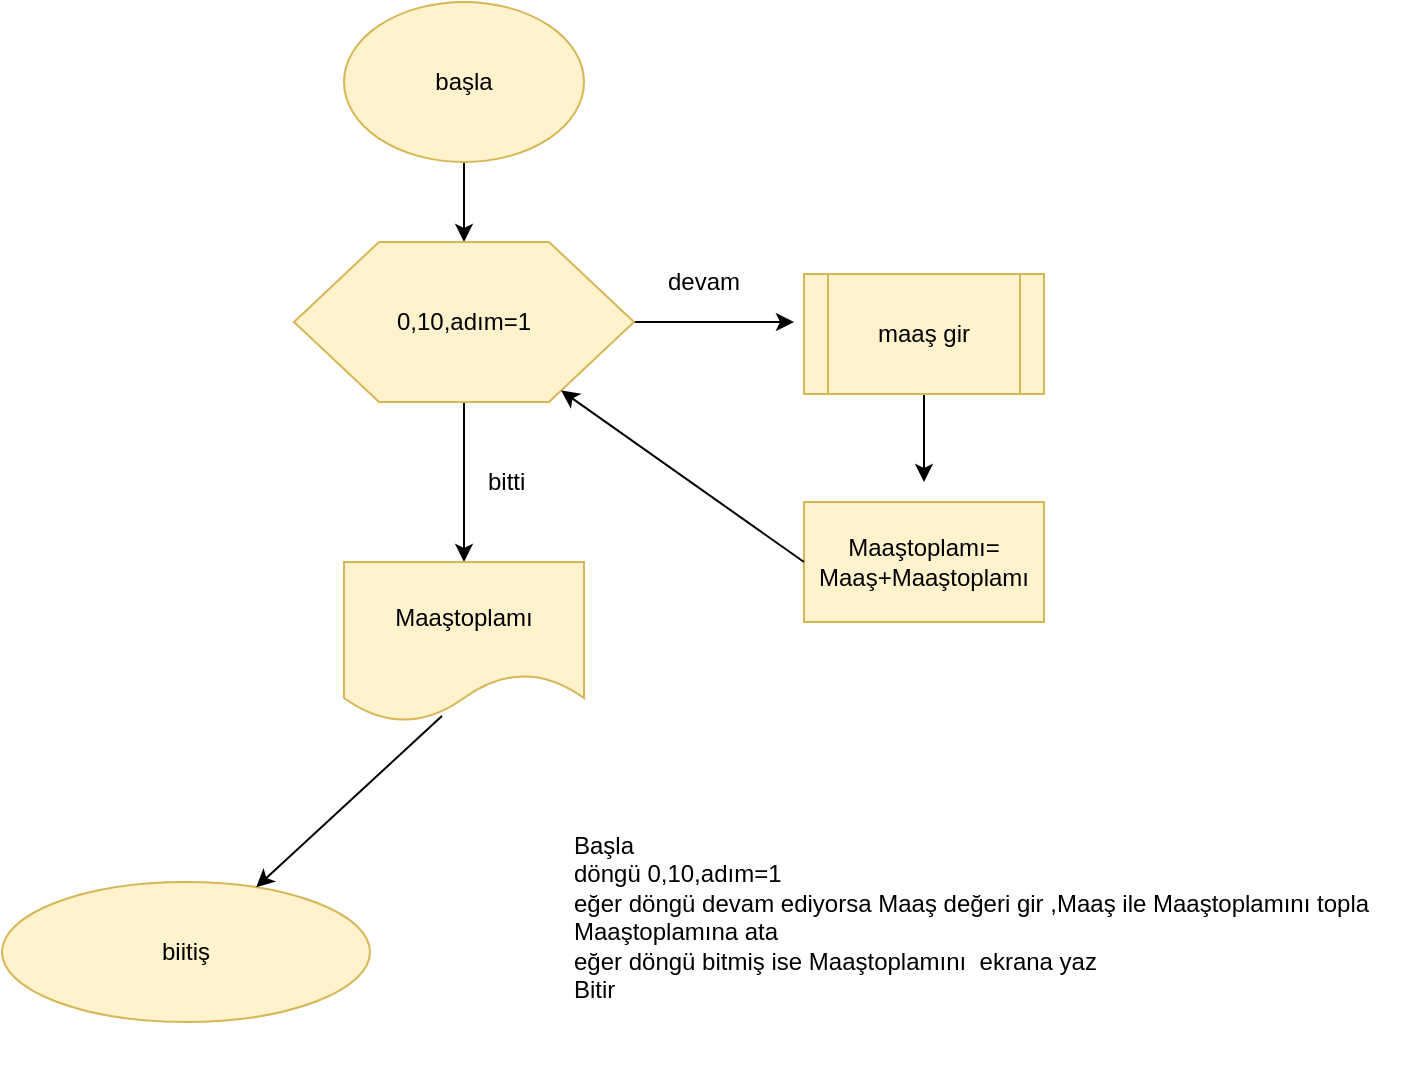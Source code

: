 <mxfile version="12.1.2" type="github" pages="1"><diagram id="Bkv6MoRAspLLLtiPw9Z7" name="Page-1"><mxGraphModel dx="854" dy="436" grid="1" gridSize="10" guides="1" tooltips="1" connect="1" arrows="1" fold="1" page="1" pageScale="1" pageWidth="827" pageHeight="1169" math="0" shadow="0"><root><mxCell id="0"/><mxCell id="1" parent="0"/><mxCell id="Dj79JvxWDG5JrrfBXnpS-1" value="&lt;h1&gt;&lt;br&gt;&lt;/h1&gt;&lt;div&gt;Başla&lt;/div&gt;&lt;div&gt;döngü 0,10,adım=1&lt;/div&gt;&lt;div&gt;eğer döngü devam ediyorsa Maaş değeri gir ,Maaş ile Maaştoplamını topla Maaştoplamına ata&lt;/div&gt;&lt;div&gt;eğer döngü bitmiş ise Maaştoplamını&amp;nbsp; ekrana yaz&amp;nbsp;&lt;/div&gt;&lt;div&gt;Bitir&lt;/div&gt;" style="text;html=1;strokeColor=none;fillColor=none;spacing=5;spacingTop=-20;whiteSpace=wrap;overflow=hidden;rounded=0;" parent="1" vertex="1"><mxGeometry x="390" y="514" width="430" height="180" as="geometry"/></mxCell><mxCell id="Dj79JvxWDG5JrrfBXnpS-5" style="edgeStyle=orthogonalEdgeStyle;rounded=0;orthogonalLoop=1;jettySize=auto;html=1;" parent="1" source="Dj79JvxWDG5JrrfBXnpS-2" target="Dj79JvxWDG5JrrfBXnpS-4" edge="1"><mxGeometry relative="1" as="geometry"/></mxCell><mxCell id="Dj79JvxWDG5JrrfBXnpS-2" value="başla" style="ellipse;whiteSpace=wrap;html=1;fillColor=#fff2cc;strokeColor=#d6b656;" parent="1" vertex="1"><mxGeometry x="280" y="150" width="120" height="80" as="geometry"/></mxCell><mxCell id="Dj79JvxWDG5JrrfBXnpS-9" value="" style="edgeStyle=orthogonalEdgeStyle;rounded=0;orthogonalLoop=1;jettySize=auto;html=1;" parent="1" source="Dj79JvxWDG5JrrfBXnpS-4" edge="1"><mxGeometry relative="1" as="geometry"><mxPoint x="340" y="430" as="targetPoint"/></mxGeometry></mxCell><mxCell id="x88ntx7znbaa3np7kCW3-3" value="" style="edgeStyle=orthogonalEdgeStyle;rounded=0;orthogonalLoop=1;jettySize=auto;html=1;" edge="1" parent="1" source="Dj79JvxWDG5JrrfBXnpS-4"><mxGeometry relative="1" as="geometry"><mxPoint x="505" y="310" as="targetPoint"/></mxGeometry></mxCell><mxCell id="Dj79JvxWDG5JrrfBXnpS-4" value="0,10,adım=1" style="shape=hexagon;perimeter=hexagonPerimeter2;whiteSpace=wrap;html=1;fillColor=#fff2cc;strokeColor=#d6b656;" parent="1" vertex="1"><mxGeometry x="255" y="270" width="170" height="80" as="geometry"/></mxCell><mxCell id="Dj79JvxWDG5JrrfBXnpS-7" value="devam" style="text;html=1;resizable=0;points=[];autosize=1;align=left;verticalAlign=top;spacingTop=-4;" parent="1" vertex="1"><mxGeometry x="440" y="280" width="50" height="20" as="geometry"/></mxCell><mxCell id="Dj79JvxWDG5JrrfBXnpS-10" value="bitti" style="text;html=1;resizable=0;points=[];autosize=1;align=left;verticalAlign=top;spacingTop=-4;" parent="1" vertex="1"><mxGeometry x="350" y="380" width="30" height="20" as="geometry"/></mxCell><mxCell id="Dj79JvxWDG5JrrfBXnpS-16" value="biitiş" style="ellipse;whiteSpace=wrap;html=1;direction=south;fillColor=#fff2cc;strokeColor=#d6b656;" parent="1" vertex="1"><mxGeometry x="109" y="590" width="184" height="70" as="geometry"/></mxCell><mxCell id="Dj79JvxWDG5JrrfBXnpS-17" value="Maaştoplamı" style="shape=document;whiteSpace=wrap;html=1;boundedLbl=1;fillColor=#fff2cc;strokeColor=#d6b656;" parent="1" vertex="1"><mxGeometry x="280" y="430" width="120" height="80" as="geometry"/></mxCell><mxCell id="Dj79JvxWDG5JrrfBXnpS-23" value="" style="endArrow=classic;html=1;exitX=0.408;exitY=0.963;exitDx=0;exitDy=0;exitPerimeter=0;" parent="1" source="Dj79JvxWDG5JrrfBXnpS-17" target="Dj79JvxWDG5JrrfBXnpS-16" edge="1"><mxGeometry width="50" height="50" relative="1" as="geometry"><mxPoint x="350" y="560" as="sourcePoint"/><mxPoint x="400" y="510" as="targetPoint"/></mxGeometry></mxCell><mxCell id="x88ntx7znbaa3np7kCW3-6" value="" style="edgeStyle=orthogonalEdgeStyle;rounded=0;orthogonalLoop=1;jettySize=auto;html=1;" edge="1" parent="1" source="x88ntx7znbaa3np7kCW3-4"><mxGeometry relative="1" as="geometry"><mxPoint x="570" y="390" as="targetPoint"/></mxGeometry></mxCell><mxCell id="x88ntx7znbaa3np7kCW3-4" value="maaş gir" style="shape=process;whiteSpace=wrap;html=1;backgroundOutline=1;fillColor=#fff2cc;strokeColor=#d6b656;" vertex="1" parent="1"><mxGeometry x="510" y="286" width="120" height="60" as="geometry"/></mxCell><mxCell id="x88ntx7znbaa3np7kCW3-7" value="&lt;span style=&quot;white-space: normal&quot;&gt;Maaştoplamı=&lt;/span&gt;&lt;br style=&quot;white-space: normal&quot;&gt;&lt;span style=&quot;white-space: normal&quot;&gt;Maaş+Maaştoplamı&lt;/span&gt;" style="rounded=0;whiteSpace=wrap;html=1;fillColor=#fff2cc;strokeColor=#d6b656;" vertex="1" parent="1"><mxGeometry x="510" y="400" width="120" height="60" as="geometry"/></mxCell><mxCell id="x88ntx7znbaa3np7kCW3-8" value="" style="endArrow=classic;html=1;exitX=0;exitY=0.5;exitDx=0;exitDy=0;" edge="1" parent="1" source="x88ntx7znbaa3np7kCW3-7" target="Dj79JvxWDG5JrrfBXnpS-4"><mxGeometry width="50" height="50" relative="1" as="geometry"><mxPoint x="390" y="570" as="sourcePoint"/><mxPoint x="460" y="480" as="targetPoint"/></mxGeometry></mxCell></root></mxGraphModel></diagram></mxfile>